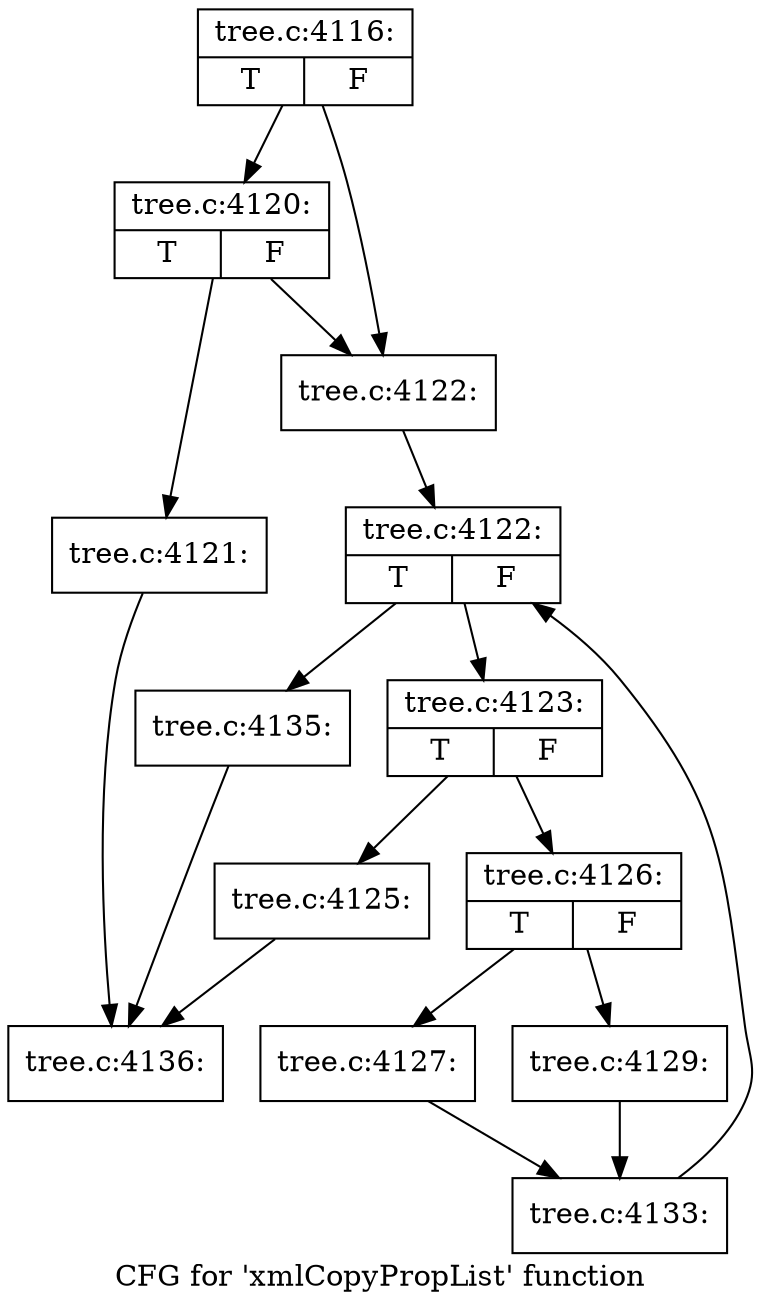 digraph "CFG for 'xmlCopyPropList' function" {
	label="CFG for 'xmlCopyPropList' function";

	Node0x449b4d0 [shape=record,label="{tree.c:4116:|{<s0>T|<s1>F}}"];
	Node0x449b4d0 -> Node0x425aec0;
	Node0x449b4d0 -> Node0x425ae70;
	Node0x425aec0 [shape=record,label="{tree.c:4120:|{<s0>T|<s1>F}}"];
	Node0x425aec0 -> Node0x425ae20;
	Node0x425aec0 -> Node0x425ae70;
	Node0x425ae20 [shape=record,label="{tree.c:4121:}"];
	Node0x425ae20 -> Node0x449b720;
	Node0x425ae70 [shape=record,label="{tree.c:4122:}"];
	Node0x425ae70 -> Node0x449daf0;
	Node0x449daf0 [shape=record,label="{tree.c:4122:|{<s0>T|<s1>F}}"];
	Node0x449daf0 -> Node0x449dee0;
	Node0x449daf0 -> Node0x449dd10;
	Node0x449dee0 [shape=record,label="{tree.c:4123:|{<s0>T|<s1>F}}"];
	Node0x449dee0 -> Node0x449e290;
	Node0x449dee0 -> Node0x449e2e0;
	Node0x449e290 [shape=record,label="{tree.c:4125:}"];
	Node0x449e290 -> Node0x449b720;
	Node0x449e2e0 [shape=record,label="{tree.c:4126:|{<s0>T|<s1>F}}"];
	Node0x449e2e0 -> Node0x449e740;
	Node0x449e2e0 -> Node0x449e7e0;
	Node0x449e740 [shape=record,label="{tree.c:4127:}"];
	Node0x449e740 -> Node0x449e790;
	Node0x449e7e0 [shape=record,label="{tree.c:4129:}"];
	Node0x449e7e0 -> Node0x449e790;
	Node0x449e790 [shape=record,label="{tree.c:4133:}"];
	Node0x449e790 -> Node0x449daf0;
	Node0x449dd10 [shape=record,label="{tree.c:4135:}"];
	Node0x449dd10 -> Node0x449b720;
	Node0x449b720 [shape=record,label="{tree.c:4136:}"];
}
